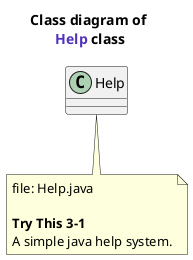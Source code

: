 @startuml
title Class diagram of \n<font name=monospace><color #5132be>Help</color></font> class

class Help {
    
}
note bottom of Help
    file: Help.java
    
    <b>Try This 3-1</b> 
    A simple java help system.
end note
@enduml